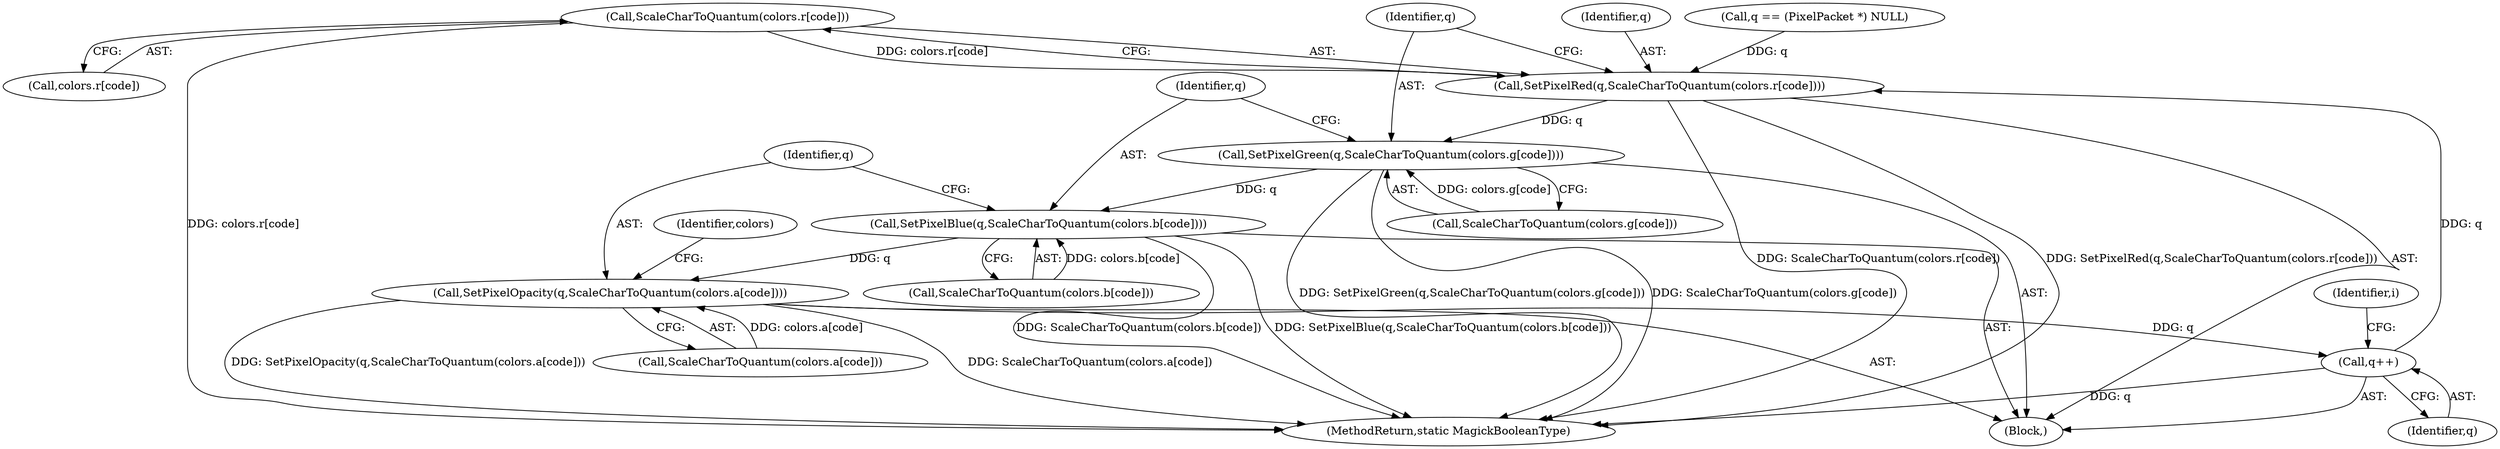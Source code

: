 digraph "0_ImageMagick_d7325bac173492b358417a0ad49fabad44447d52_0@array" {
"1000254" [label="(Call,ScaleCharToQuantum(colors.r[code]))"];
"1000252" [label="(Call,SetPixelRed(q,ScaleCharToQuantum(colors.r[code])))"];
"1000260" [label="(Call,SetPixelGreen(q,ScaleCharToQuantum(colors.g[code])))"];
"1000268" [label="(Call,SetPixelBlue(q,ScaleCharToQuantum(colors.b[code])))"];
"1000276" [label="(Call,SetPixelOpacity(q,ScaleCharToQuantum(colors.a[code])))"];
"1000301" [label="(Call,q++)"];
"1000214" [label="(Identifier,i)"];
"1000268" [label="(Call,SetPixelBlue(q,ScaleCharToQuantum(colors.b[code])))"];
"1000270" [label="(Call,ScaleCharToQuantum(colors.b[code]))"];
"1000253" [label="(Identifier,q)"];
"1000260" [label="(Call,SetPixelGreen(q,ScaleCharToQuantum(colors.g[code])))"];
"1000255" [label="(Call,colors.r[code])"];
"1000269" [label="(Identifier,q)"];
"1000278" [label="(Call,ScaleCharToQuantum(colors.a[code]))"];
"1000261" [label="(Identifier,q)"];
"1000301" [label="(Call,q++)"];
"1000252" [label="(Call,SetPixelRed(q,ScaleCharToQuantum(colors.r[code])))"];
"1000236" [label="(Block,)"];
"1000302" [label="(Identifier,q)"];
"1000288" [label="(Identifier,colors)"];
"1000254" [label="(Call,ScaleCharToQuantum(colors.r[code]))"];
"1000262" [label="(Call,ScaleCharToQuantum(colors.g[code]))"];
"1000277" [label="(Identifier,q)"];
"1000317" [label="(MethodReturn,static MagickBooleanType)"];
"1000171" [label="(Call,q == (PixelPacket *) NULL)"];
"1000276" [label="(Call,SetPixelOpacity(q,ScaleCharToQuantum(colors.a[code])))"];
"1000254" -> "1000252"  [label="AST: "];
"1000254" -> "1000255"  [label="CFG: "];
"1000255" -> "1000254"  [label="AST: "];
"1000252" -> "1000254"  [label="CFG: "];
"1000254" -> "1000317"  [label="DDG: colors.r[code]"];
"1000254" -> "1000252"  [label="DDG: colors.r[code]"];
"1000252" -> "1000236"  [label="AST: "];
"1000253" -> "1000252"  [label="AST: "];
"1000261" -> "1000252"  [label="CFG: "];
"1000252" -> "1000317"  [label="DDG: ScaleCharToQuantum(colors.r[code])"];
"1000252" -> "1000317"  [label="DDG: SetPixelRed(q,ScaleCharToQuantum(colors.r[code]))"];
"1000171" -> "1000252"  [label="DDG: q"];
"1000301" -> "1000252"  [label="DDG: q"];
"1000252" -> "1000260"  [label="DDG: q"];
"1000260" -> "1000236"  [label="AST: "];
"1000260" -> "1000262"  [label="CFG: "];
"1000261" -> "1000260"  [label="AST: "];
"1000262" -> "1000260"  [label="AST: "];
"1000269" -> "1000260"  [label="CFG: "];
"1000260" -> "1000317"  [label="DDG: SetPixelGreen(q,ScaleCharToQuantum(colors.g[code]))"];
"1000260" -> "1000317"  [label="DDG: ScaleCharToQuantum(colors.g[code])"];
"1000262" -> "1000260"  [label="DDG: colors.g[code]"];
"1000260" -> "1000268"  [label="DDG: q"];
"1000268" -> "1000236"  [label="AST: "];
"1000268" -> "1000270"  [label="CFG: "];
"1000269" -> "1000268"  [label="AST: "];
"1000270" -> "1000268"  [label="AST: "];
"1000277" -> "1000268"  [label="CFG: "];
"1000268" -> "1000317"  [label="DDG: SetPixelBlue(q,ScaleCharToQuantum(colors.b[code]))"];
"1000268" -> "1000317"  [label="DDG: ScaleCharToQuantum(colors.b[code])"];
"1000270" -> "1000268"  [label="DDG: colors.b[code]"];
"1000268" -> "1000276"  [label="DDG: q"];
"1000276" -> "1000236"  [label="AST: "];
"1000276" -> "1000278"  [label="CFG: "];
"1000277" -> "1000276"  [label="AST: "];
"1000278" -> "1000276"  [label="AST: "];
"1000288" -> "1000276"  [label="CFG: "];
"1000276" -> "1000317"  [label="DDG: ScaleCharToQuantum(colors.a[code])"];
"1000276" -> "1000317"  [label="DDG: SetPixelOpacity(q,ScaleCharToQuantum(colors.a[code]))"];
"1000278" -> "1000276"  [label="DDG: colors.a[code]"];
"1000276" -> "1000301"  [label="DDG: q"];
"1000301" -> "1000236"  [label="AST: "];
"1000301" -> "1000302"  [label="CFG: "];
"1000302" -> "1000301"  [label="AST: "];
"1000214" -> "1000301"  [label="CFG: "];
"1000301" -> "1000317"  [label="DDG: q"];
}
